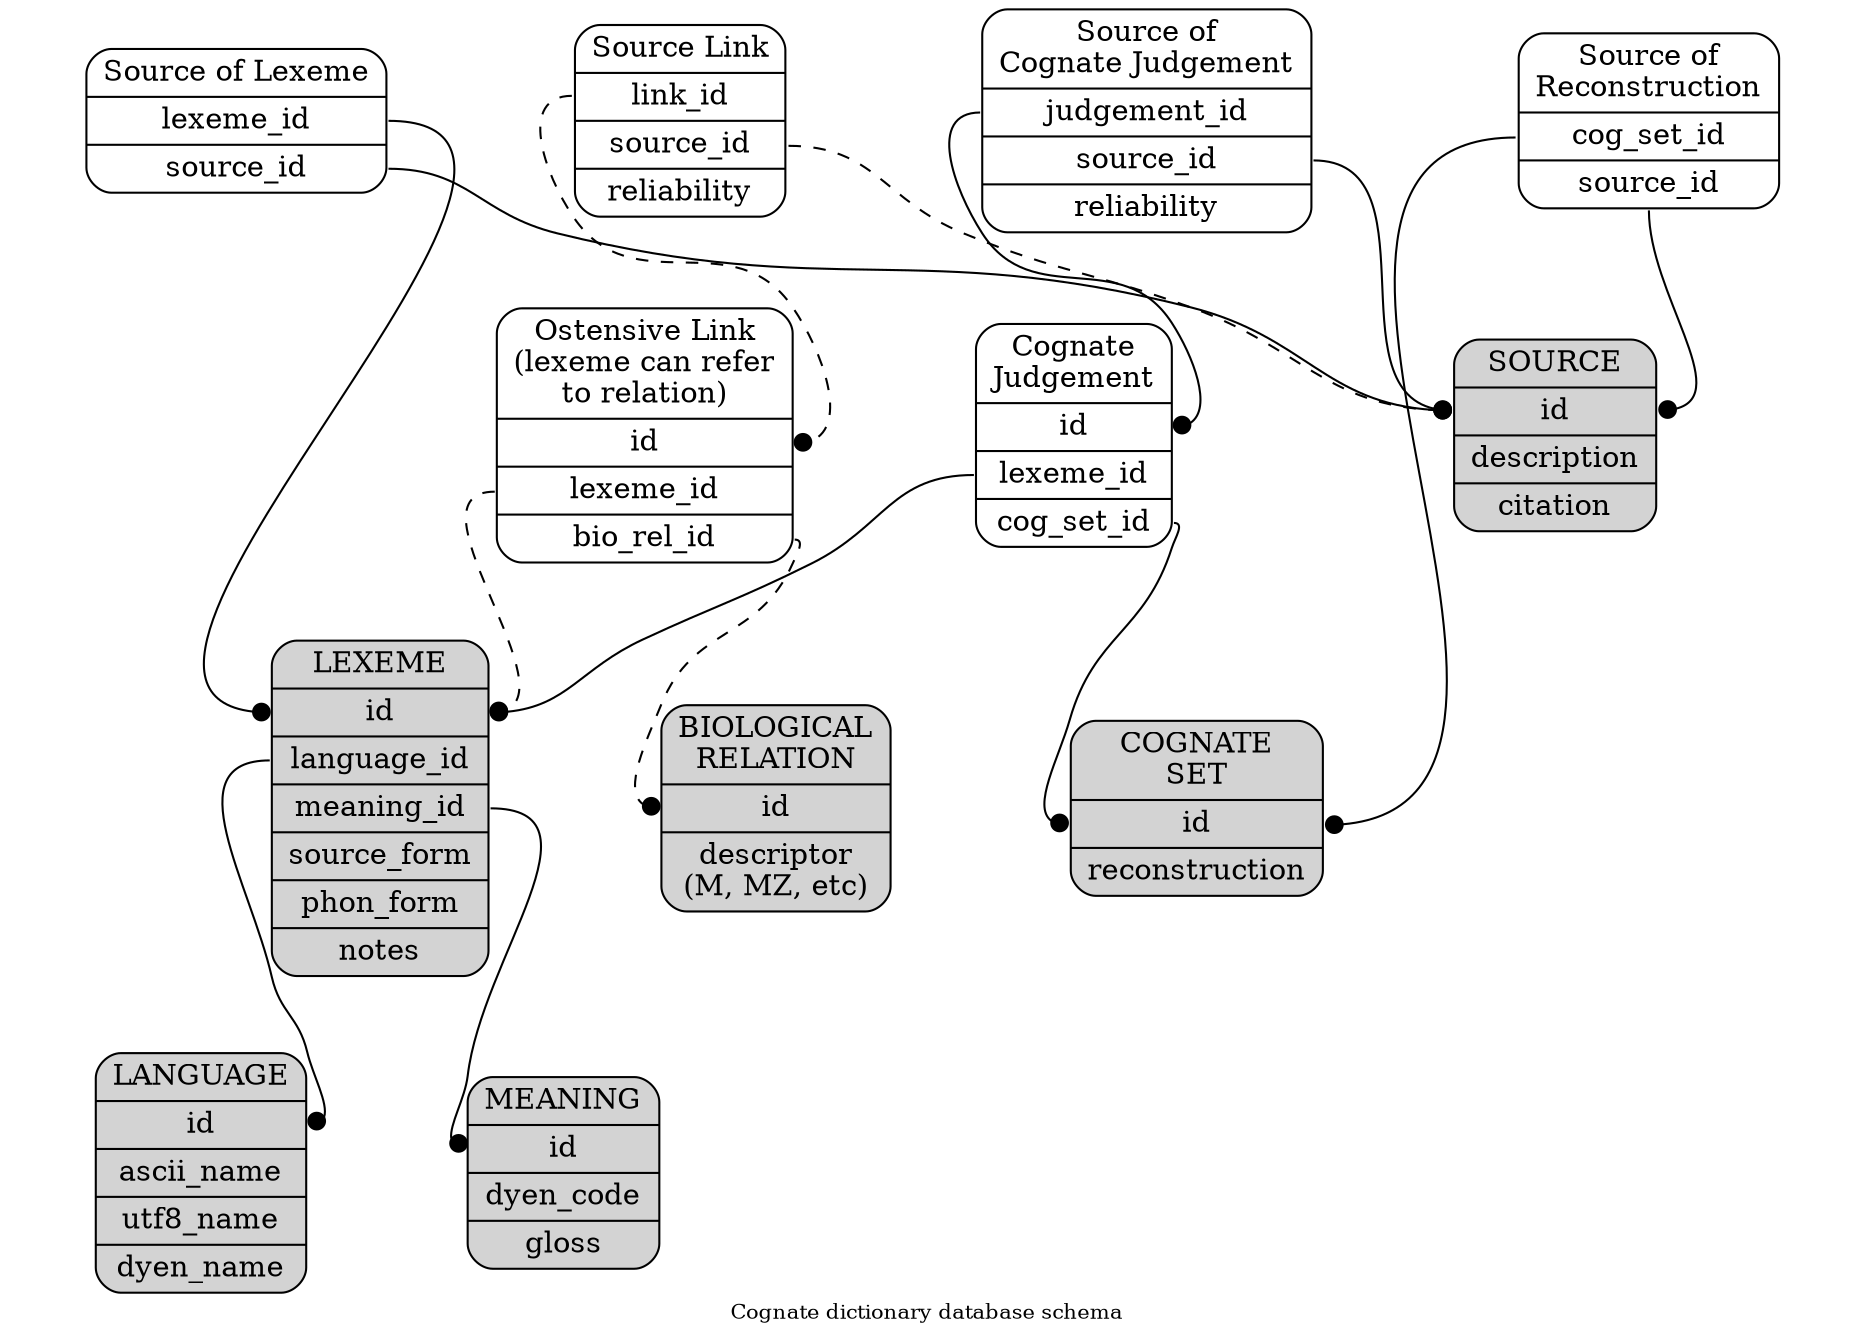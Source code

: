 digraph g {
  ordering=out;
  fontsize=10;
  overlap=scale;
  splines=true;
  sep=0.2;
  ratio=0.7;
  label="Cognate dictionary database schema";
  node [shape=Mrecord];
  edge [arrowhead=dot];

  lexeme [pos="2,3!",style=filled,
	label="{LEXEME |<id> id |<lid> language_id |<mid> meaning_id | source_form | phon_form | notes }"];
  source [pos="7,3!",style=filled,
	label="{SOURCE |<id> id | description | citation }"];
  meaning [pos="1,2!",style=filled,
	label="{MEANING |<id> id | dyen_code | gloss }"];
  language [pos="1,4!",style=filled,
	label="{LANGUAGE |<id> id | ascii_name | utf8_name | dyen_name}"];
  cogset [pos="4,4!",style=filled,
	label="{COGNATE\nSET |<id> id | reconstruction}"];
  judgement [pos="3,4.5!",
	label="{Cognate\nJudgement |<id> id |<fid> lexeme_id |<cid> cog_set_id}"];
  biological [pos="4,1!",style=filled,
	label="{BIOLOGICAL\nRELATION | <id> id | descriptor\n(M, MZ, etc)}"];

  // Many to many tables
  formsource [pos="5,3!",
	label="{Source of Lexeme |<fid> lexeme_id |<sid> source_id}"];
  judgesource [pos="5,5!",
	label="{Source of\nCognate Judgement |<jid> judgement_id |<sid> source_id | reliability}"];
  cogsource [pos="5,4!",
	label="{Source of\nReconstruction |<cid> cog_set_id |<sid> source_id}"];
  formbio [pos="3,2!",
	label="{Ostensive Link\n(lexeme can refer\nto relation) |<id> id |<fid> lexeme_id |<bid> bio_rel_id}"];
  biosource [pos="5,2!",
	label="{Source Link |<lid> link_id |<sid> source_id | reliability}"];

  // meaning [pos="1,1!"];	
  // language [pos="1,2!"];
  // lexeme [pos="2,1.5!"];
  // formsource [pos="4,1!"];
  // judgesource [pos="4.5,2.5!"];
  // cogsource [pos="5,1.5!"];
  // source [pos="6,1.5!"];
  // cogset [pos="4,1.5!"];
  // judgement [pos="3,2!"];
  // biological [pos="4,0!"];
  // formbio [pos="3,0.5!"];

  judgement:fid -> lexeme:id [weight=8]; 
  judgement:cid -> cogset:id [weight=8];
  formsource:fid -> lexeme:id;
  formsource:sid -> source:id;
  judgesource:jid -> judgement:id;
  judgesource:sid -> source:id;
  cogsource:cid -> cogset:id;
  cogsource:sid -> source:id;
  lexeme:lid -> language:id;
  lexeme:mid -> meaning:id;

  formbio:fid -> lexeme:id [style=dashed];
  formbio:bid -> biological:id [style=dashed];
  biosource:lid -> formbio:id [style=dashed];
  biosource:sid -> source:id [style=dashed];
}
